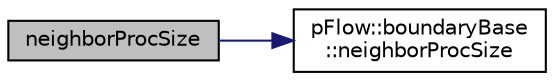 digraph "neighborProcSize"
{
 // LATEX_PDF_SIZE
  edge [fontname="Helvetica",fontsize="10",labelfontname="Helvetica",labelfontsize="10"];
  node [fontname="Helvetica",fontsize="10",shape=record];
  rankdir="LR";
  Node1 [label="neighborProcSize",height=0.2,width=0.4,color="black", fillcolor="grey75", style="filled", fontcolor="black",tooltip=" "];
  Node1 -> Node2 [color="midnightblue",fontsize="10",style="solid",fontname="Helvetica"];
  Node2 [label="pFlow::boundaryBase\l::neighborProcSize",height=0.2,width=0.4,color="black", fillcolor="white", style="filled",URL="$classpFlow_1_1boundaryBase.html#a820dbca544c0ea4c295c30e053d6c85b",tooltip="Return number of points in the neighbor processor boundary."];
}
